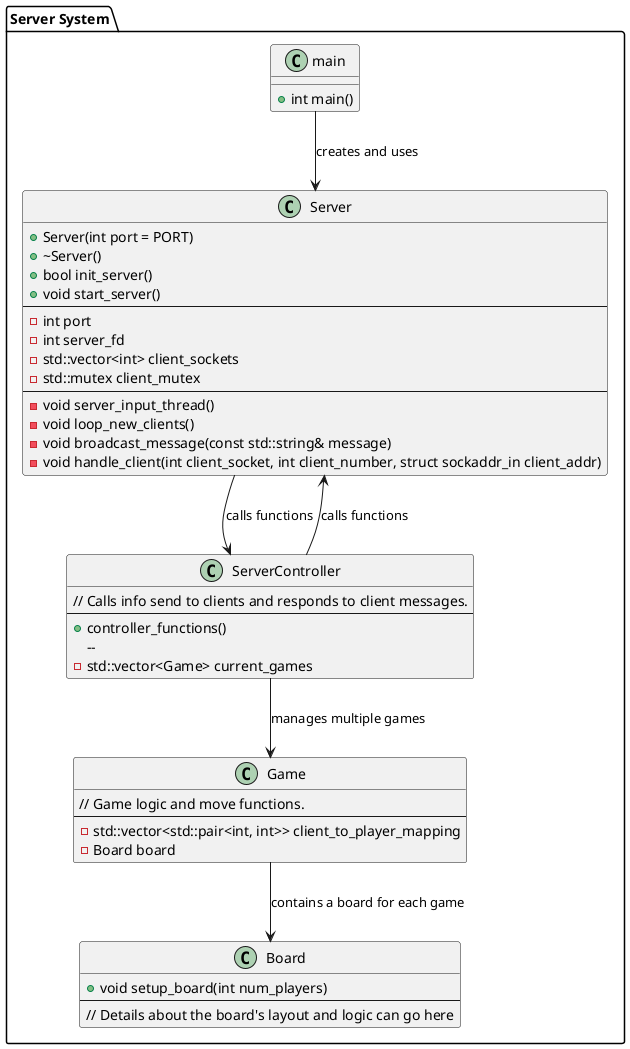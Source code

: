 @startuml
!define STYLE bold

package "Server System" {
    class main {
        + int main()
    }

    class Server {
        + Server(int port = PORT)
        + ~Server()
        + bool init_server()
        + void start_server()
        --
        - int port
        - int server_fd
        - std::vector<int> client_sockets
        - std::mutex client_mutex
        --
        - void server_input_thread()
        - void loop_new_clients()
        - void broadcast_message(const std::string& message)
        - void handle_client(int client_socket, int client_number, struct sockaddr_in client_addr)
    }

    class ServerController {
    	// Calls info send to clients and responds to client messages.
	--
        + controller_functions()
        --
        - std::vector<Game> current_games
    }

    class Game {
        // Game logic and move functions.
        --
        - std::vector<std::pair<int, int>> client_to_player_mapping
        - Board board
    }

    class Board {
        + void setup_board(int num_players)
        --
        // Details about the board's layout and logic can go here
    }
}

main --> Server : creates and uses
Server --> ServerController : calls functions
ServerController --> Server : calls functions
ServerController --> Game : manages multiple games
Game --> Board : contains a board for each game
@enduml
